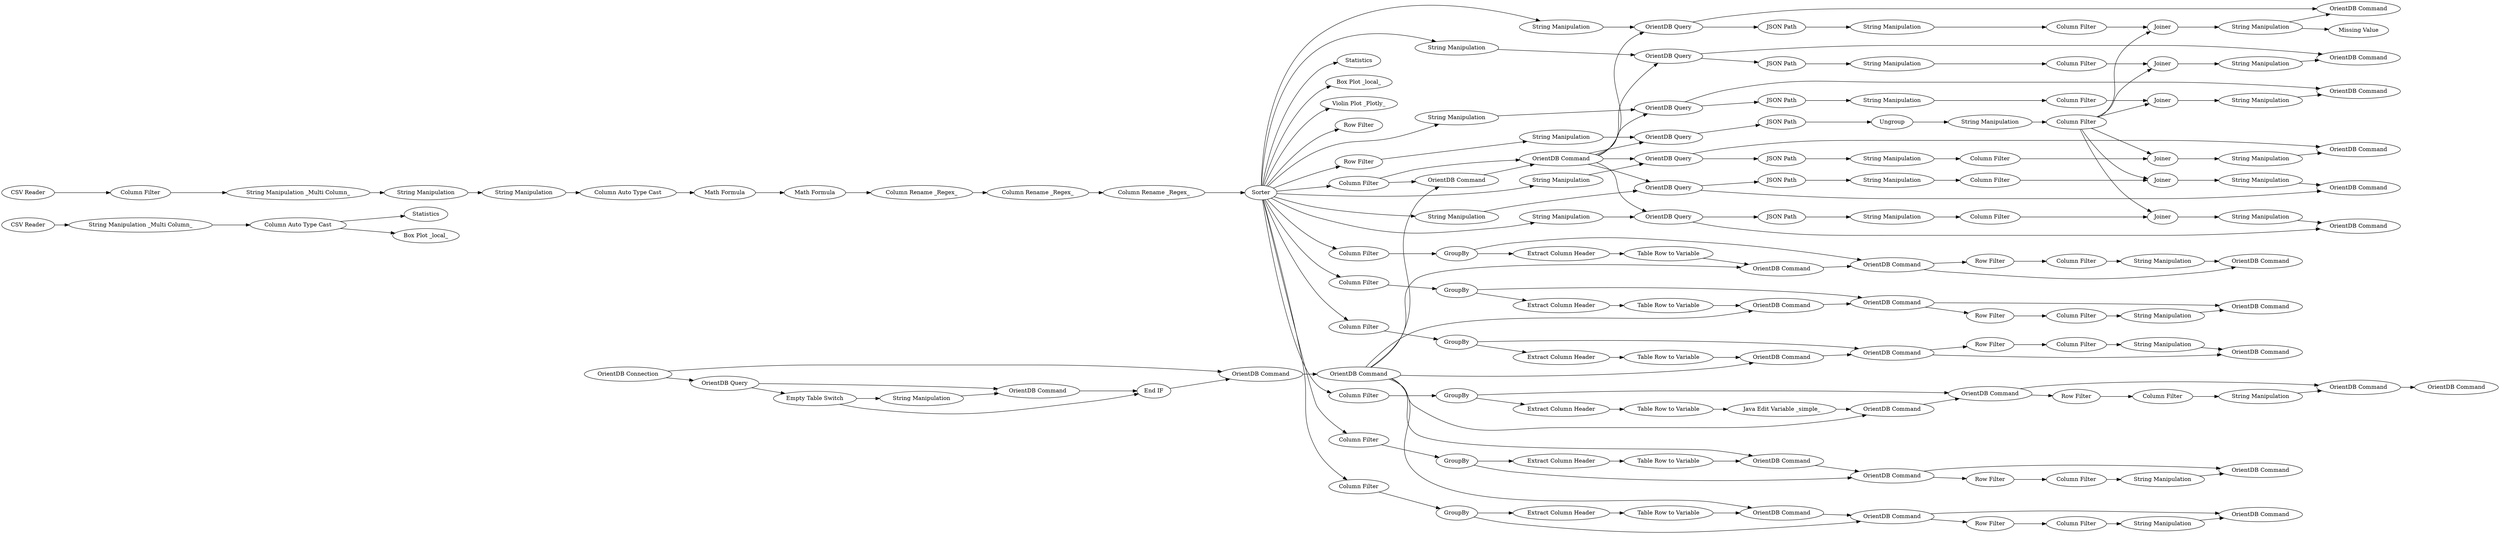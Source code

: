 digraph {
	1 [label="CSV Reader"]
	2 [label="String Manipulation _Multi Column_"]
	3 [label=Statistics]
	4 [label="Column Auto Type Cast"]
	5 [label="Box Plot _local_"]
	6 [label="CSV Reader"]
	7 [label="String Manipulation _Multi Column_"]
	8 [label="Column Filter"]
	9 [label=Statistics]
	10 [label="Box Plot _local_"]
	11 [label="Column Auto Type Cast"]
	12 [label="Violin Plot _Plotly_"]
	15 [label="Math Formula"]
	16 [label=Sorter]
	17 [label="Math Formula"]
	18 [label="String Manipulation"]
	19 [label="Row Filter"]
	20 [label="OrientDB Connection"]
	29 [label="OrientDB Command"]
	49 [label="String Manipulation"]
	50 [label="String Manipulation"]
	51 [label="OrientDB Query"]
	52 [label="OrientDB Query"]
	54 [label="JSON Path"]
	55 [label="String Manipulation"]
	57 [label=Ungroup]
	58 [label="String Manipulation"]
	59 [label="JSON Path"]
	60 [label=Joiner]
	61 [label="Column Filter"]
	62 [label="Column Filter"]
	63 [label="String Manipulation"]
	65 [label="OrientDB Command"]
	66 [label="Table Row to Variable"]
	68 [label="Java Edit Variable _simple_"]
	74 [label="OrientDB Command"]
	75 [label="OrientDB Command"]
	76 [label="OrientDB Query"]
	77 [label="String Manipulation"]
	78 [label="Empty Table Switch"]
	80 [label="End IF"]
	81 [label="Column Filter"]
	82 [label=GroupBy]
	83 [label="Column Filter"]
	84 [label=GroupBy]
	85 [label=GroupBy]
	86 [label="Column Filter"]
	87 [label=GroupBy]
	88 [label="Column Filter"]
	89 [label=GroupBy]
	90 [label="Column Filter"]
	91 [label=GroupBy]
	92 [label="Column Filter"]
	93 [label="Column Filter"]
	95 [label="OrientDB Command"]
	96 [label="Extract Column Header"]
	97 [label="OrientDB Command"]
	98 [label="Table Row to Variable"]
	99 [label="OrientDB Command"]
	100 [label="Extract Column Header"]
	101 [label="OrientDB Command"]
	102 [label="Table Row to Variable"]
	103 [label="OrientDB Command"]
	104 [label="Extract Column Header"]
	105 [label="OrientDB Command"]
	106 [label="Table Row to Variable"]
	107 [label="OrientDB Command"]
	108 [label="Extract Column Header"]
	109 [label="OrientDB Command"]
	110 [label="Table Row to Variable"]
	111 [label="OrientDB Command"]
	112 [label="Extract Column Header"]
	113 [label="OrientDB Command"]
	114 [label="Table Row to Variable"]
	115 [label="OrientDB Command"]
	116 [label="Extract Column Header"]
	118 [label="OrientDB Command"]
	120 [label="OrientDB Command"]
	121 [label="OrientDB Command"]
	122 [label="String Manipulation"]
	123 [label="String Manipulation"]
	124 [label="OrientDB Command"]
	125 [label="OrientDB Command"]
	126 [label="String Manipulation"]
	127 [label="OrientDB Command"]
	128 [label="String Manipulation"]
	129 [label="OrientDB Command"]
	130 [label="String Manipulation"]
	131 [label="OrientDB Command"]
	132 [label="String Manipulation"]
	133 [label="Row Filter"]
	134 [label="Column Filter"]
	135 [label="Row Filter"]
	136 [label="Column Filter"]
	137 [label="Row Filter"]
	138 [label="Column Filter"]
	139 [label="Column Filter"]
	140 [label="Row Filter"]
	141 [label="Row Filter"]
	142 [label="Column Filter"]
	143 [label="Row Filter"]
	144 [label="Column Filter"]
	146 [label="OrientDB Command"]
	147 [label="JSON Path"]
	148 [label="String Manipulation"]
	149 [label="OrientDB Query"]
	150 [label="Column Filter"]
	151 [label="String Manipulation"]
	152 [label=Joiner]
	153 [label="String Manipulation"]
	154 [label="OrientDB Command"]
	155 [label=Joiner]
	156 [label="OrientDB Command"]
	157 [label="String Manipulation"]
	158 [label="String Manipulation"]
	159 [label="OrientDB Query"]
	160 [label="String Manipulation"]
	161 [label="Column Filter"]
	162 [label="JSON Path"]
	163 [label="String Manipulation"]
	164 [label="JSON Path"]
	165 [label="OrientDB Query"]
	166 [label=Joiner]
	167 [label="OrientDB Command"]
	168 [label="String Manipulation"]
	169 [label="String Manipulation"]
	170 [label="Column Filter"]
	171 [label="String Manipulation"]
	172 [label="JSON Path"]
	173 [label="OrientDB Query"]
	174 [label=Joiner]
	175 [label="OrientDB Command"]
	176 [label="String Manipulation"]
	177 [label="String Manipulation"]
	178 [label="Column Filter"]
	179 [label="String Manipulation"]
	180 [label="JSON Path"]
	181 [label="OrientDB Query"]
	182 [label=Joiner]
	183 [label="OrientDB Command"]
	184 [label="String Manipulation"]
	185 [label="String Manipulation"]
	186 [label="Column Filter"]
	187 [label="OrientDB Command"]
	188 [label="Missing Value"]
	189 [label="Row Filter"]
	190 [label="String Manipulation"]
	191 [label="Column Rename _Regex_"]
	192 [label="Column Rename _Regex_"]
	193 [label="Column Rename _Regex_"]
	1 -> 2
	2 -> 4
	4 -> 5
	4 -> 3
	6 -> 8
	7 -> 190
	8 -> 7
	11 -> 15
	15 -> 17
	16 -> 19
	16 -> 9
	16 -> 10
	16 -> 12
	16 -> 49
	16 -> 81
	16 -> 83
	16 -> 86
	16 -> 88
	16 -> 90
	16 -> 92
	16 -> 93
	16 -> 151
	16 -> 157
	16 -> 177
	16 -> 185
	16 -> 169
	16 -> 189
	17 -> 192
	18 -> 11
	20 -> 76
	20 -> 74
	29 -> 65
	29 -> 118
	29 -> 115
	29 -> 111
	29 -> 107
	29 -> 103
	29 -> 99
	49 -> 51
	50 -> 52
	51 -> 59
	51 -> 146
	52 -> 54
	54 -> 57
	55 -> 61
	57 -> 58
	58 -> 62
	59 -> 55
	60 -> 63
	61 -> 60
	62 -> 60
	62 -> 182
	62 -> 174
	62 -> 166
	62 -> 155
	62 -> 152
	63 -> 188
	63 -> 146
	65 -> 95
	66 -> 65
	68 -> 107
	74 -> 29
	75 -> 80
	76 -> 78
	76 -> 75
	77 -> 75
	78 -> 77
	78 -> 80
	80 -> 74
	81 -> 82
	82 -> 113
	82 -> 116
	83 -> 84
	84 -> 95
	84 -> 96
	85 -> 100
	85 -> 97
	86 -> 85
	87 -> 101
	87 -> 104
	88 -> 87
	89 -> 105
	89 -> 108
	90 -> 89
	91 -> 112
	91 -> 109
	92 -> 91
	93 -> 120
	93 -> 118
	95 -> 121
	95 -> 135
	96 -> 66
	97 -> 124
	97 -> 137
	98 -> 99
	99 -> 97
	100 -> 98
	101 -> 125
	101 -> 140
	102 -> 103
	103 -> 101
	104 -> 102
	105 -> 127
	105 -> 141
	106 -> 68
	107 -> 105
	108 -> 106
	109 -> 143
	109 -> 129
	110 -> 111
	111 -> 109
	112 -> 110
	113 -> 131
	113 -> 133
	114 -> 115
	115 -> 113
	116 -> 114
	118 -> 120
	120 -> 51
	120 -> 181
	120 -> 173
	120 -> 165
	120 -> 159
	120 -> 149
	120 -> 52
	122 -> 121
	123 -> 124
	126 -> 125
	127 -> 187
	128 -> 127
	130 -> 129
	132 -> 131
	133 -> 134
	134 -> 132
	135 -> 136
	136 -> 122
	137 -> 138
	138 -> 123
	139 -> 126
	140 -> 139
	141 -> 142
	142 -> 128
	143 -> 144
	144 -> 130
	147 -> 148
	148 -> 150
	149 -> 147
	149 -> 154
	150 -> 152
	151 -> 149
	152 -> 153
	153 -> 154
	155 -> 160
	157 -> 159
	158 -> 161
	159 -> 156
	159 -> 162
	160 -> 156
	161 -> 155
	162 -> 158
	163 -> 167
	164 -> 168
	165 -> 164
	165 -> 167
	166 -> 163
	168 -> 170
	169 -> 165
	170 -> 166
	171 -> 175
	172 -> 176
	173 -> 172
	173 -> 175
	174 -> 171
	176 -> 178
	177 -> 173
	178 -> 174
	179 -> 183
	180 -> 184
	181 -> 180
	181 -> 183
	182 -> 179
	184 -> 186
	185 -> 181
	186 -> 182
	189 -> 50
	190 -> 18
	191 -> 193
	192 -> 191
	193 -> 16
	rankdir=LR
}
